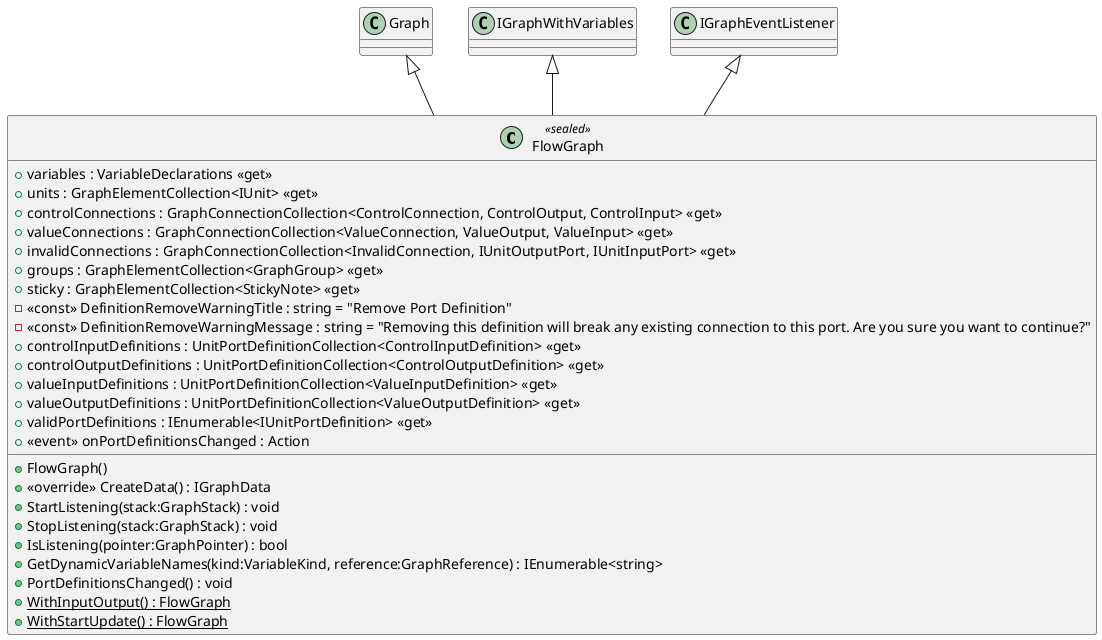@startuml
class FlowGraph <<sealed>> {
    + FlowGraph()
    + <<override>> CreateData() : IGraphData
    + StartListening(stack:GraphStack) : void
    + StopListening(stack:GraphStack) : void
    + IsListening(pointer:GraphPointer) : bool
    + variables : VariableDeclarations <<get>>
    + GetDynamicVariableNames(kind:VariableKind, reference:GraphReference) : IEnumerable<string>
    + units : GraphElementCollection<IUnit> <<get>>
    + controlConnections : GraphConnectionCollection<ControlConnection, ControlOutput, ControlInput> <<get>>
    + valueConnections : GraphConnectionCollection<ValueConnection, ValueOutput, ValueInput> <<get>>
    + invalidConnections : GraphConnectionCollection<InvalidConnection, IUnitOutputPort, IUnitInputPort> <<get>>
    + groups : GraphElementCollection<GraphGroup> <<get>>
    + sticky : GraphElementCollection<StickyNote> <<get>>
    - <<const>> DefinitionRemoveWarningTitle : string = "Remove Port Definition"
    - <<const>> DefinitionRemoveWarningMessage : string = "Removing this definition will break any existing connection to this port. Are you sure you want to continue?"
    + controlInputDefinitions : UnitPortDefinitionCollection<ControlInputDefinition> <<get>>
    + controlOutputDefinitions : UnitPortDefinitionCollection<ControlOutputDefinition> <<get>>
    + valueInputDefinitions : UnitPortDefinitionCollection<ValueInputDefinition> <<get>>
    + valueOutputDefinitions : UnitPortDefinitionCollection<ValueOutputDefinition> <<get>>
    + validPortDefinitions : IEnumerable<IUnitPortDefinition> <<get>>
    +  <<event>> onPortDefinitionsChanged : Action 
    + PortDefinitionsChanged() : void
    + {static} WithInputOutput() : FlowGraph
    + {static} WithStartUpdate() : FlowGraph
}
Graph <|-- FlowGraph
IGraphWithVariables <|-- FlowGraph
IGraphEventListener <|-- FlowGraph
@enduml
